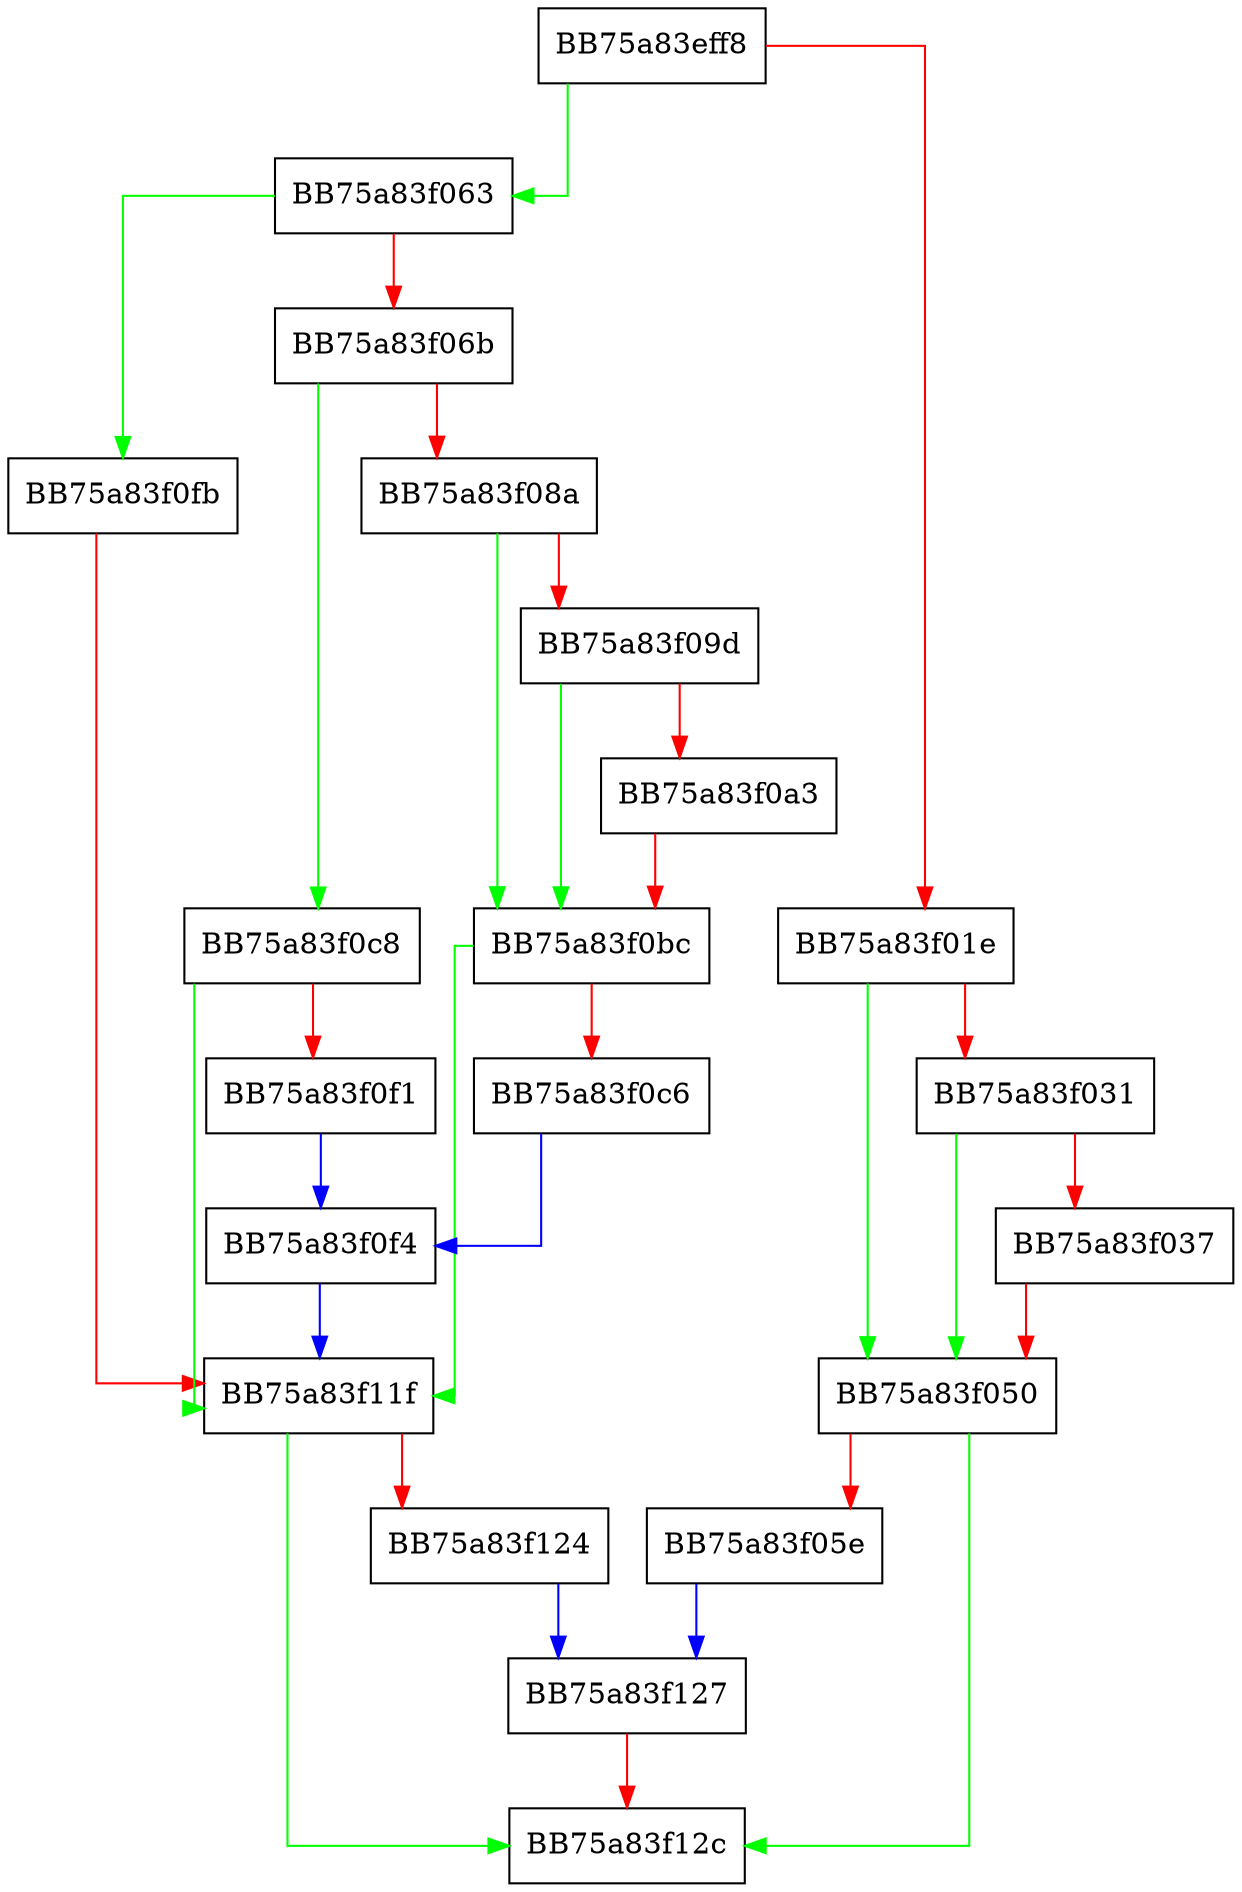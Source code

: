 digraph TriggerProcessScan {
  node [shape="box"];
  graph [splines=ortho];
  BB75a83eff8 -> BB75a83f063 [color="green"];
  BB75a83eff8 -> BB75a83f01e [color="red"];
  BB75a83f01e -> BB75a83f050 [color="green"];
  BB75a83f01e -> BB75a83f031 [color="red"];
  BB75a83f031 -> BB75a83f050 [color="green"];
  BB75a83f031 -> BB75a83f037 [color="red"];
  BB75a83f037 -> BB75a83f050 [color="red"];
  BB75a83f050 -> BB75a83f12c [color="green"];
  BB75a83f050 -> BB75a83f05e [color="red"];
  BB75a83f05e -> BB75a83f127 [color="blue"];
  BB75a83f063 -> BB75a83f0fb [color="green"];
  BB75a83f063 -> BB75a83f06b [color="red"];
  BB75a83f06b -> BB75a83f0c8 [color="green"];
  BB75a83f06b -> BB75a83f08a [color="red"];
  BB75a83f08a -> BB75a83f0bc [color="green"];
  BB75a83f08a -> BB75a83f09d [color="red"];
  BB75a83f09d -> BB75a83f0bc [color="green"];
  BB75a83f09d -> BB75a83f0a3 [color="red"];
  BB75a83f0a3 -> BB75a83f0bc [color="red"];
  BB75a83f0bc -> BB75a83f11f [color="green"];
  BB75a83f0bc -> BB75a83f0c6 [color="red"];
  BB75a83f0c6 -> BB75a83f0f4 [color="blue"];
  BB75a83f0c8 -> BB75a83f11f [color="green"];
  BB75a83f0c8 -> BB75a83f0f1 [color="red"];
  BB75a83f0f1 -> BB75a83f0f4 [color="blue"];
  BB75a83f0f4 -> BB75a83f11f [color="blue"];
  BB75a83f0fb -> BB75a83f11f [color="red"];
  BB75a83f11f -> BB75a83f12c [color="green"];
  BB75a83f11f -> BB75a83f124 [color="red"];
  BB75a83f124 -> BB75a83f127 [color="blue"];
  BB75a83f127 -> BB75a83f12c [color="red"];
}